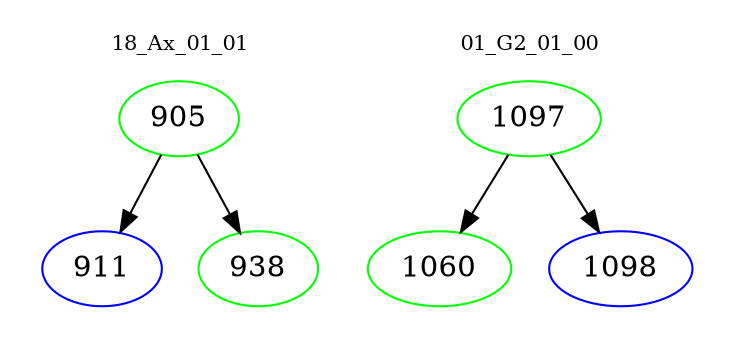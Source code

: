 digraph{
subgraph cluster_0 {
color = white
label = "18_Ax_01_01";
fontsize=10;
T0_905 [label="905", color="green"]
T0_905 -> T0_911 [color="black"]
T0_911 [label="911", color="blue"]
T0_905 -> T0_938 [color="black"]
T0_938 [label="938", color="green"]
}
subgraph cluster_1 {
color = white
label = "01_G2_01_00";
fontsize=10;
T1_1097 [label="1097", color="green"]
T1_1097 -> T1_1060 [color="black"]
T1_1060 [label="1060", color="green"]
T1_1097 -> T1_1098 [color="black"]
T1_1098 [label="1098", color="blue"]
}
}
